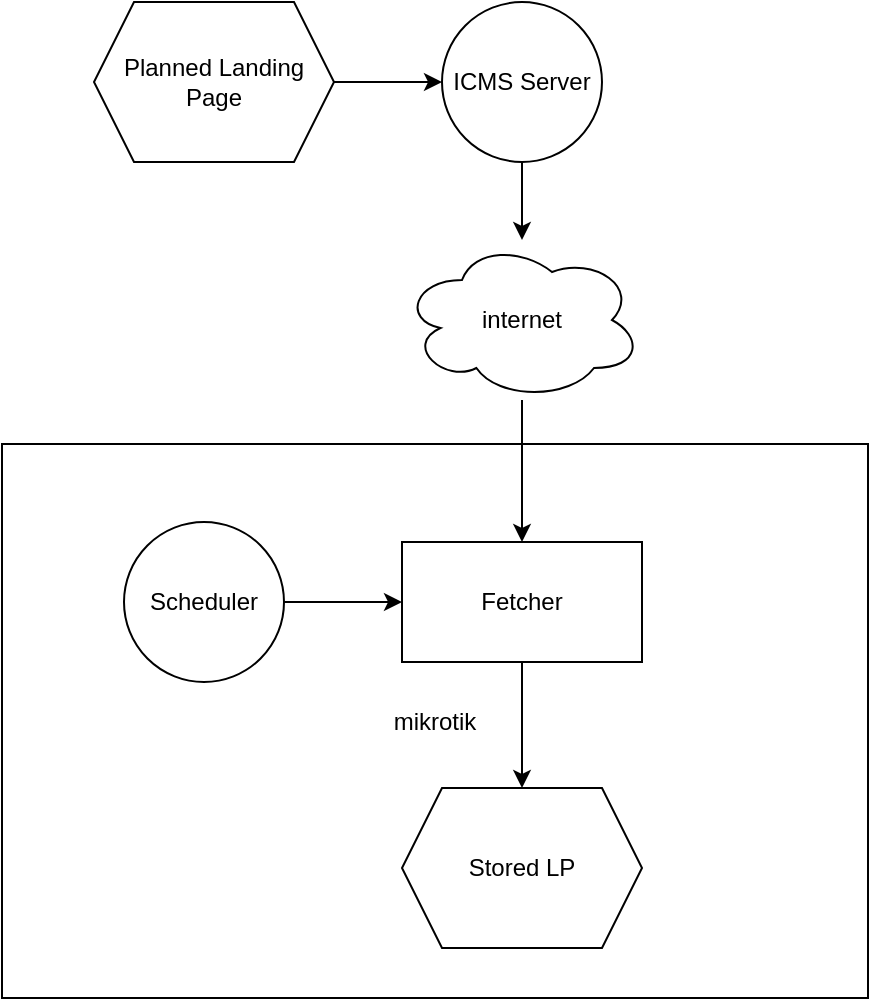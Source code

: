 <mxfile version="20.2.3" type="github" pages="2"><diagram id="Agm2xgovIHT3s1C7NOBa" name="ICMS Nano"><mxGraphModel dx="1167" dy="685" grid="0" gridSize="10" guides="1" tooltips="1" connect="1" arrows="1" fold="1" page="1" pageScale="1" pageWidth="850" pageHeight="1100" math="0" shadow="0"><root><mxCell id="0"/><mxCell id="1" parent="0"/><mxCell id="vgarWTQZDLvpBhs7gpOK-13" value="mikrotik" style="rounded=0;whiteSpace=wrap;html=1;" parent="1" vertex="1"><mxGeometry x="323" y="273" width="433" height="277" as="geometry"/></mxCell><mxCell id="vgarWTQZDLvpBhs7gpOK-3" style="edgeStyle=orthogonalEdgeStyle;rounded=0;orthogonalLoop=1;jettySize=auto;html=1;" parent="1" source="vgarWTQZDLvpBhs7gpOK-1" target="vgarWTQZDLvpBhs7gpOK-2" edge="1"><mxGeometry relative="1" as="geometry"/></mxCell><mxCell id="vgarWTQZDLvpBhs7gpOK-1" value="Scheduler" style="ellipse;whiteSpace=wrap;html=1;aspect=fixed;" parent="1" vertex="1"><mxGeometry x="384" y="312" width="80" height="80" as="geometry"/></mxCell><mxCell id="vgarWTQZDLvpBhs7gpOK-12" style="edgeStyle=orthogonalEdgeStyle;rounded=0;orthogonalLoop=1;jettySize=auto;html=1;" parent="1" source="vgarWTQZDLvpBhs7gpOK-2" target="vgarWTQZDLvpBhs7gpOK-11" edge="1"><mxGeometry relative="1" as="geometry"/></mxCell><mxCell id="vgarWTQZDLvpBhs7gpOK-2" value="Fetcher" style="rounded=0;whiteSpace=wrap;html=1;" parent="1" vertex="1"><mxGeometry x="523" y="322" width="120" height="60" as="geometry"/></mxCell><mxCell id="vgarWTQZDLvpBhs7gpOK-9" style="edgeStyle=orthogonalEdgeStyle;rounded=0;orthogonalLoop=1;jettySize=auto;html=1;" parent="1" source="vgarWTQZDLvpBhs7gpOK-4" target="vgarWTQZDLvpBhs7gpOK-2" edge="1"><mxGeometry relative="1" as="geometry"/></mxCell><mxCell id="vgarWTQZDLvpBhs7gpOK-4" value="internet" style="ellipse;shape=cloud;whiteSpace=wrap;html=1;" parent="1" vertex="1"><mxGeometry x="523" y="171" width="120" height="80" as="geometry"/></mxCell><mxCell id="vgarWTQZDLvpBhs7gpOK-8" style="edgeStyle=orthogonalEdgeStyle;rounded=0;orthogonalLoop=1;jettySize=auto;html=1;" parent="1" source="vgarWTQZDLvpBhs7gpOK-5" target="vgarWTQZDLvpBhs7gpOK-4" edge="1"><mxGeometry relative="1" as="geometry"/></mxCell><mxCell id="vgarWTQZDLvpBhs7gpOK-5" value="ICMS Server" style="ellipse;whiteSpace=wrap;html=1;aspect=fixed;" parent="1" vertex="1"><mxGeometry x="543" y="52" width="80" height="80" as="geometry"/></mxCell><mxCell id="vgarWTQZDLvpBhs7gpOK-7" style="edgeStyle=orthogonalEdgeStyle;rounded=0;orthogonalLoop=1;jettySize=auto;html=1;" parent="1" source="vgarWTQZDLvpBhs7gpOK-6" target="vgarWTQZDLvpBhs7gpOK-5" edge="1"><mxGeometry relative="1" as="geometry"/></mxCell><mxCell id="vgarWTQZDLvpBhs7gpOK-6" value="Planned Landing Page" style="shape=hexagon;perimeter=hexagonPerimeter2;whiteSpace=wrap;html=1;fixedSize=1;" parent="1" vertex="1"><mxGeometry x="369" y="52" width="120" height="80" as="geometry"/></mxCell><mxCell id="vgarWTQZDLvpBhs7gpOK-11" value="Stored LP" style="shape=hexagon;perimeter=hexagonPerimeter2;whiteSpace=wrap;html=1;fixedSize=1;" parent="1" vertex="1"><mxGeometry x="523" y="445" width="120" height="80" as="geometry"/></mxCell></root></mxGraphModel></diagram><diagram id="xTCrFdlDUAOzPUpBn-Sb" name="icms downtime"><mxGraphModel dx="1167" dy="685" grid="0" gridSize="10" guides="1" tooltips="1" connect="1" arrows="1" fold="1" page="1" pageScale="1" pageWidth="850" pageHeight="1100" math="0" shadow="0"><root><mxCell id="0"/><mxCell id="1" parent="0"/><mxCell id="usRqdg-4SsY06XXPIi0Y-11" style="edgeStyle=orthogonalEdgeStyle;rounded=0;orthogonalLoop=1;jettySize=auto;html=1;" parent="1" source="usRqdg-4SsY06XXPIi0Y-1" target="usRqdg-4SsY06XXPIi0Y-10" edge="1"><mxGeometry relative="1" as="geometry"/></mxCell><mxCell id="usRqdg-4SsY06XXPIi0Y-1" value="internal" style="rounded=0;whiteSpace=wrap;html=1;" parent="1" vertex="1"><mxGeometry x="261" y="335" width="120" height="60" as="geometry"/></mxCell><mxCell id="usRqdg-4SsY06XXPIi0Y-9" style="edgeStyle=orthogonalEdgeStyle;rounded=0;orthogonalLoop=1;jettySize=auto;html=1;" parent="1" source="usRqdg-4SsY06XXPIi0Y-2" target="usRqdg-4SsY06XXPIi0Y-8" edge="1"><mxGeometry relative="1" as="geometry"/></mxCell><mxCell id="usRqdg-4SsY06XXPIi0Y-2" value="external" style="rounded=0;whiteSpace=wrap;html=1;" parent="1" vertex="1"><mxGeometry x="471" y="335" width="120" height="60" as="geometry"/></mxCell><mxCell id="usRqdg-4SsY06XXPIi0Y-7" style="edgeStyle=orthogonalEdgeStyle;rounded=0;orthogonalLoop=1;jettySize=auto;html=1;" parent="1" source="usRqdg-4SsY06XXPIi0Y-3" target="usRqdg-4SsY06XXPIi0Y-4" edge="1"><mxGeometry relative="1" as="geometry"/></mxCell><mxCell id="usRqdg-4SsY06XXPIi0Y-3" value="disruption" style="ellipse;whiteSpace=wrap;html=1;fillColor=#f8cecc;strokeColor=#b85450;" parent="1" vertex="1"><mxGeometry x="364" y="95" width="120" height="80" as="geometry"/></mxCell><mxCell id="usRqdg-4SsY06XXPIi0Y-5" style="edgeStyle=orthogonalEdgeStyle;rounded=0;orthogonalLoop=1;jettySize=auto;html=1;" parent="1" source="usRqdg-4SsY06XXPIi0Y-4" target="usRqdg-4SsY06XXPIi0Y-1" edge="1"><mxGeometry relative="1" as="geometry"/></mxCell><mxCell id="usRqdg-4SsY06XXPIi0Y-6" style="edgeStyle=orthogonalEdgeStyle;rounded=0;orthogonalLoop=1;jettySize=auto;html=1;" parent="1" source="usRqdg-4SsY06XXPIi0Y-4" target="usRqdg-4SsY06XXPIi0Y-2" edge="1"><mxGeometry relative="1" as="geometry"/></mxCell><mxCell id="usRqdg-4SsY06XXPIi0Y-4" value="assesment" style="rhombus;whiteSpace=wrap;html=1;" parent="1" vertex="1"><mxGeometry x="384" y="218" width="80" height="80" as="geometry"/></mxCell><mxCell id="usRqdg-4SsY06XXPIi0Y-8" value="pembuatan &lt;br&gt;ticket PDN" style="shape=parallelogram;perimeter=parallelogramPerimeter;whiteSpace=wrap;html=1;fixedSize=1;" parent="1" vertex="1"><mxGeometry x="471" y="440" width="120" height="60" as="geometry"/></mxCell><mxCell id="usRqdg-4SsY06XXPIi0Y-10" value="ICMS team &amp;nbsp;&lt;br&gt;resolve" style="shape=parallelogram;perimeter=parallelogramPerimeter;whiteSpace=wrap;html=1;fixedSize=1;" parent="1" vertex="1"><mxGeometry x="261" y="443" width="120" height="60" as="geometry"/></mxCell></root></mxGraphModel></diagram></mxfile>
